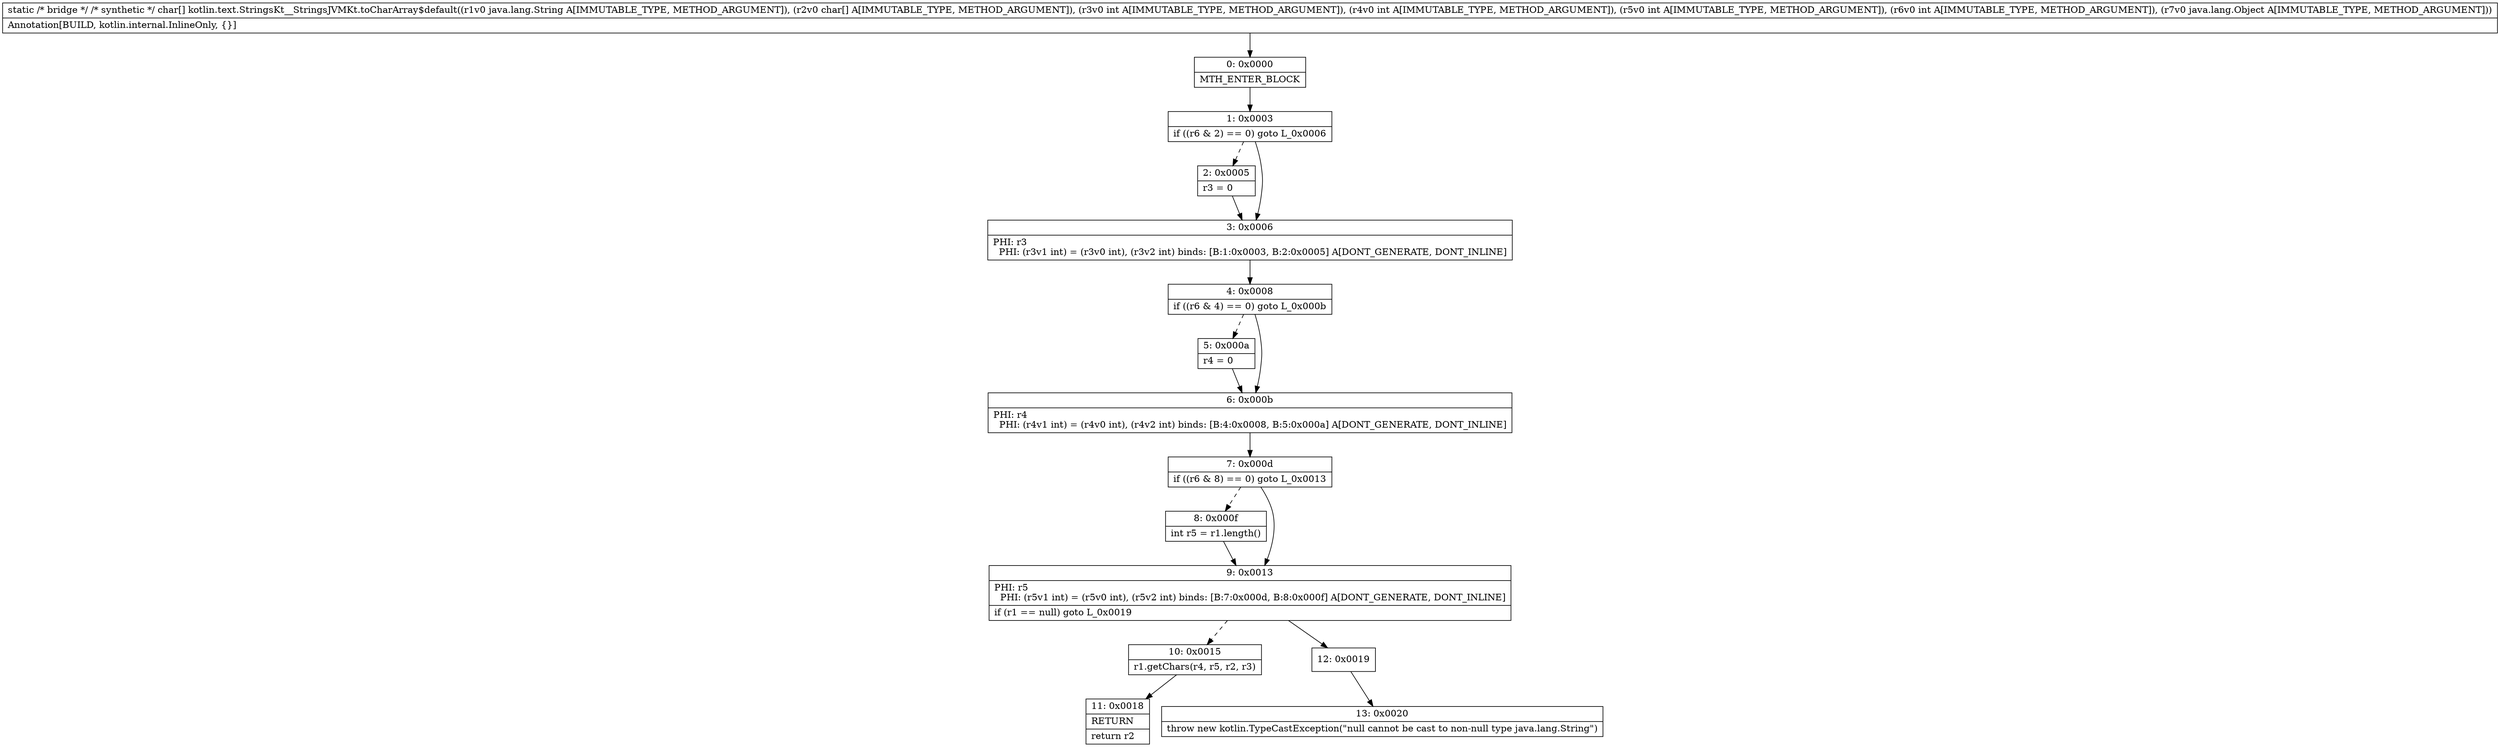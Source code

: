 digraph "CFG forkotlin.text.StringsKt__StringsJVMKt.toCharArray$default(Ljava\/lang\/String;[CIIIILjava\/lang\/Object;)[C" {
Node_0 [shape=record,label="{0\:\ 0x0000|MTH_ENTER_BLOCK\l}"];
Node_1 [shape=record,label="{1\:\ 0x0003|if ((r6 & 2) == 0) goto L_0x0006\l}"];
Node_2 [shape=record,label="{2\:\ 0x0005|r3 = 0\l}"];
Node_3 [shape=record,label="{3\:\ 0x0006|PHI: r3 \l  PHI: (r3v1 int) = (r3v0 int), (r3v2 int) binds: [B:1:0x0003, B:2:0x0005] A[DONT_GENERATE, DONT_INLINE]\l}"];
Node_4 [shape=record,label="{4\:\ 0x0008|if ((r6 & 4) == 0) goto L_0x000b\l}"];
Node_5 [shape=record,label="{5\:\ 0x000a|r4 = 0\l}"];
Node_6 [shape=record,label="{6\:\ 0x000b|PHI: r4 \l  PHI: (r4v1 int) = (r4v0 int), (r4v2 int) binds: [B:4:0x0008, B:5:0x000a] A[DONT_GENERATE, DONT_INLINE]\l}"];
Node_7 [shape=record,label="{7\:\ 0x000d|if ((r6 & 8) == 0) goto L_0x0013\l}"];
Node_8 [shape=record,label="{8\:\ 0x000f|int r5 = r1.length()\l}"];
Node_9 [shape=record,label="{9\:\ 0x0013|PHI: r5 \l  PHI: (r5v1 int) = (r5v0 int), (r5v2 int) binds: [B:7:0x000d, B:8:0x000f] A[DONT_GENERATE, DONT_INLINE]\l|if (r1 == null) goto L_0x0019\l}"];
Node_10 [shape=record,label="{10\:\ 0x0015|r1.getChars(r4, r5, r2, r3)\l}"];
Node_11 [shape=record,label="{11\:\ 0x0018|RETURN\l|return r2\l}"];
Node_12 [shape=record,label="{12\:\ 0x0019}"];
Node_13 [shape=record,label="{13\:\ 0x0020|throw new kotlin.TypeCastException(\"null cannot be cast to non\-null type java.lang.String\")\l}"];
MethodNode[shape=record,label="{static \/* bridge *\/ \/* synthetic *\/ char[] kotlin.text.StringsKt__StringsJVMKt.toCharArray$default((r1v0 java.lang.String A[IMMUTABLE_TYPE, METHOD_ARGUMENT]), (r2v0 char[] A[IMMUTABLE_TYPE, METHOD_ARGUMENT]), (r3v0 int A[IMMUTABLE_TYPE, METHOD_ARGUMENT]), (r4v0 int A[IMMUTABLE_TYPE, METHOD_ARGUMENT]), (r5v0 int A[IMMUTABLE_TYPE, METHOD_ARGUMENT]), (r6v0 int A[IMMUTABLE_TYPE, METHOD_ARGUMENT]), (r7v0 java.lang.Object A[IMMUTABLE_TYPE, METHOD_ARGUMENT]))  | Annotation[BUILD, kotlin.internal.InlineOnly, \{\}]\l}"];
MethodNode -> Node_0;
Node_0 -> Node_1;
Node_1 -> Node_2[style=dashed];
Node_1 -> Node_3;
Node_2 -> Node_3;
Node_3 -> Node_4;
Node_4 -> Node_5[style=dashed];
Node_4 -> Node_6;
Node_5 -> Node_6;
Node_6 -> Node_7;
Node_7 -> Node_8[style=dashed];
Node_7 -> Node_9;
Node_8 -> Node_9;
Node_9 -> Node_10[style=dashed];
Node_9 -> Node_12;
Node_10 -> Node_11;
Node_12 -> Node_13;
}

